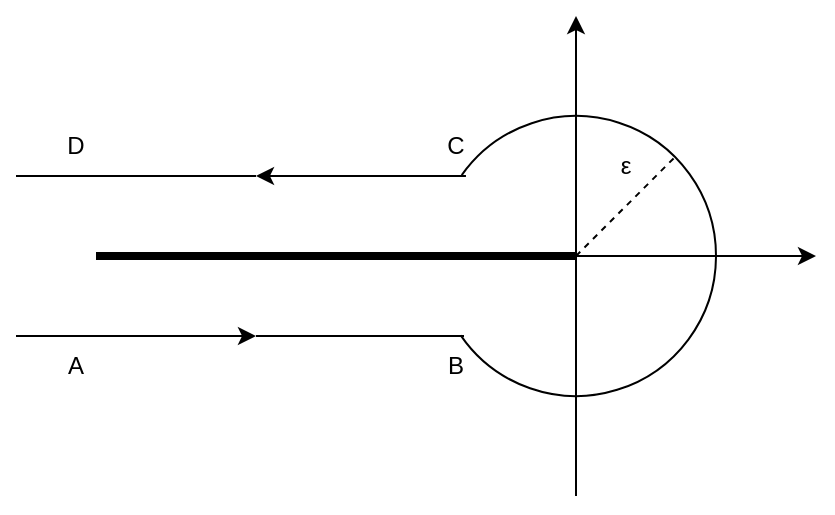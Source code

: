 <mxfile version="24.4.9" type="device">
  <diagram name="Page-1" id="AOgEDxkmtGrRaWWh0Epn">
    <mxGraphModel dx="2074" dy="1130" grid="1" gridSize="10" guides="1" tooltips="1" connect="1" arrows="1" fold="1" page="1" pageScale="1" pageWidth="850" pageHeight="1100" math="0" shadow="0">
      <root>
        <mxCell id="0" />
        <mxCell id="1" parent="0" />
        <mxCell id="lTs-AopBFt_nB3LPi0HT-1" value="" style="endArrow=classic;html=1;rounded=0;" edge="1" parent="1">
          <mxGeometry width="50" height="50" relative="1" as="geometry">
            <mxPoint x="400" y="720" as="sourcePoint" />
            <mxPoint x="400" y="480" as="targetPoint" />
          </mxGeometry>
        </mxCell>
        <mxCell id="lTs-AopBFt_nB3LPi0HT-3" value="" style="endArrow=none;html=1;rounded=0;strokeWidth=4;" edge="1" parent="1">
          <mxGeometry width="50" height="50" relative="1" as="geometry">
            <mxPoint x="400" y="600" as="sourcePoint" />
            <mxPoint x="160" y="600" as="targetPoint" />
          </mxGeometry>
        </mxCell>
        <mxCell id="lTs-AopBFt_nB3LPi0HT-4" value="" style="endArrow=classic;html=1;rounded=0;" edge="1" parent="1">
          <mxGeometry width="50" height="50" relative="1" as="geometry">
            <mxPoint x="120" y="640" as="sourcePoint" />
            <mxPoint x="240" y="640" as="targetPoint" />
          </mxGeometry>
        </mxCell>
        <mxCell id="lTs-AopBFt_nB3LPi0HT-5" value="" style="endArrow=none;html=1;rounded=0;entryX=0.1;entryY=0.786;entryDx=0;entryDy=0;entryPerimeter=0;" edge="1" parent="1">
          <mxGeometry width="50" height="50" relative="1" as="geometry">
            <mxPoint x="240" y="640" as="sourcePoint" />
            <mxPoint x="344" y="640.04" as="targetPoint" />
          </mxGeometry>
        </mxCell>
        <mxCell id="lTs-AopBFt_nB3LPi0HT-7" value="" style="endArrow=classic;html=1;rounded=0;" edge="1" parent="1">
          <mxGeometry width="50" height="50" relative="1" as="geometry">
            <mxPoint x="400" y="600" as="sourcePoint" />
            <mxPoint x="400" y="600" as="targetPoint" />
          </mxGeometry>
        </mxCell>
        <mxCell id="lTs-AopBFt_nB3LPi0HT-8" value="" style="endArrow=classic;html=1;rounded=0;" edge="1" parent="1">
          <mxGeometry width="50" height="50" relative="1" as="geometry">
            <mxPoint x="400" y="600" as="sourcePoint" />
            <mxPoint x="520" y="600" as="targetPoint" />
          </mxGeometry>
        </mxCell>
        <mxCell id="lTs-AopBFt_nB3LPi0HT-10" value="" style="endArrow=classic;html=1;rounded=0;exitX=0.107;exitY=0.214;exitDx=0;exitDy=0;exitPerimeter=0;" edge="1" parent="1" source="lTs-AopBFt_nB3LPi0HT-13">
          <mxGeometry width="50" height="50" relative="1" as="geometry">
            <mxPoint x="350" y="560" as="sourcePoint" />
            <mxPoint x="240" y="560" as="targetPoint" />
          </mxGeometry>
        </mxCell>
        <mxCell id="lTs-AopBFt_nB3LPi0HT-11" value="" style="endArrow=none;html=1;rounded=0;" edge="1" parent="1">
          <mxGeometry width="50" height="50" relative="1" as="geometry">
            <mxPoint x="240" y="560" as="sourcePoint" />
            <mxPoint x="120" y="560" as="targetPoint" />
          </mxGeometry>
        </mxCell>
        <mxCell id="lTs-AopBFt_nB3LPi0HT-13" value="" style="verticalLabelPosition=bottom;verticalAlign=top;html=1;shape=mxgraph.basic.arc;startAngle=0.848;endAngle=0.654;" vertex="1" parent="1">
          <mxGeometry x="330" y="530" width="140" height="140" as="geometry" />
        </mxCell>
        <mxCell id="lTs-AopBFt_nB3LPi0HT-16" value="ε" style="text;html=1;align=center;verticalAlign=middle;whiteSpace=wrap;rounded=0;" vertex="1" parent="1">
          <mxGeometry x="395" y="540" width="60" height="30" as="geometry" />
        </mxCell>
        <mxCell id="lTs-AopBFt_nB3LPi0HT-17" value="" style="endArrow=none;dashed=1;html=1;rounded=0;" edge="1" parent="1">
          <mxGeometry width="50" height="50" relative="1" as="geometry">
            <mxPoint x="400" y="600" as="sourcePoint" />
            <mxPoint x="450" y="550" as="targetPoint" />
          </mxGeometry>
        </mxCell>
        <mxCell id="lTs-AopBFt_nB3LPi0HT-18" value="A" style="text;html=1;align=center;verticalAlign=middle;whiteSpace=wrap;rounded=0;" vertex="1" parent="1">
          <mxGeometry x="120" y="640" width="60" height="30" as="geometry" />
        </mxCell>
        <mxCell id="lTs-AopBFt_nB3LPi0HT-19" value="B" style="text;html=1;align=center;verticalAlign=middle;whiteSpace=wrap;rounded=0;" vertex="1" parent="1">
          <mxGeometry x="310" y="640" width="60" height="30" as="geometry" />
        </mxCell>
        <mxCell id="lTs-AopBFt_nB3LPi0HT-20" value="C" style="text;html=1;align=center;verticalAlign=middle;whiteSpace=wrap;rounded=0;" vertex="1" parent="1">
          <mxGeometry x="310" y="530" width="60" height="30" as="geometry" />
        </mxCell>
        <mxCell id="lTs-AopBFt_nB3LPi0HT-21" value="D" style="text;html=1;align=center;verticalAlign=middle;whiteSpace=wrap;rounded=0;" vertex="1" parent="1">
          <mxGeometry x="120" y="530" width="60" height="30" as="geometry" />
        </mxCell>
      </root>
    </mxGraphModel>
  </diagram>
</mxfile>
